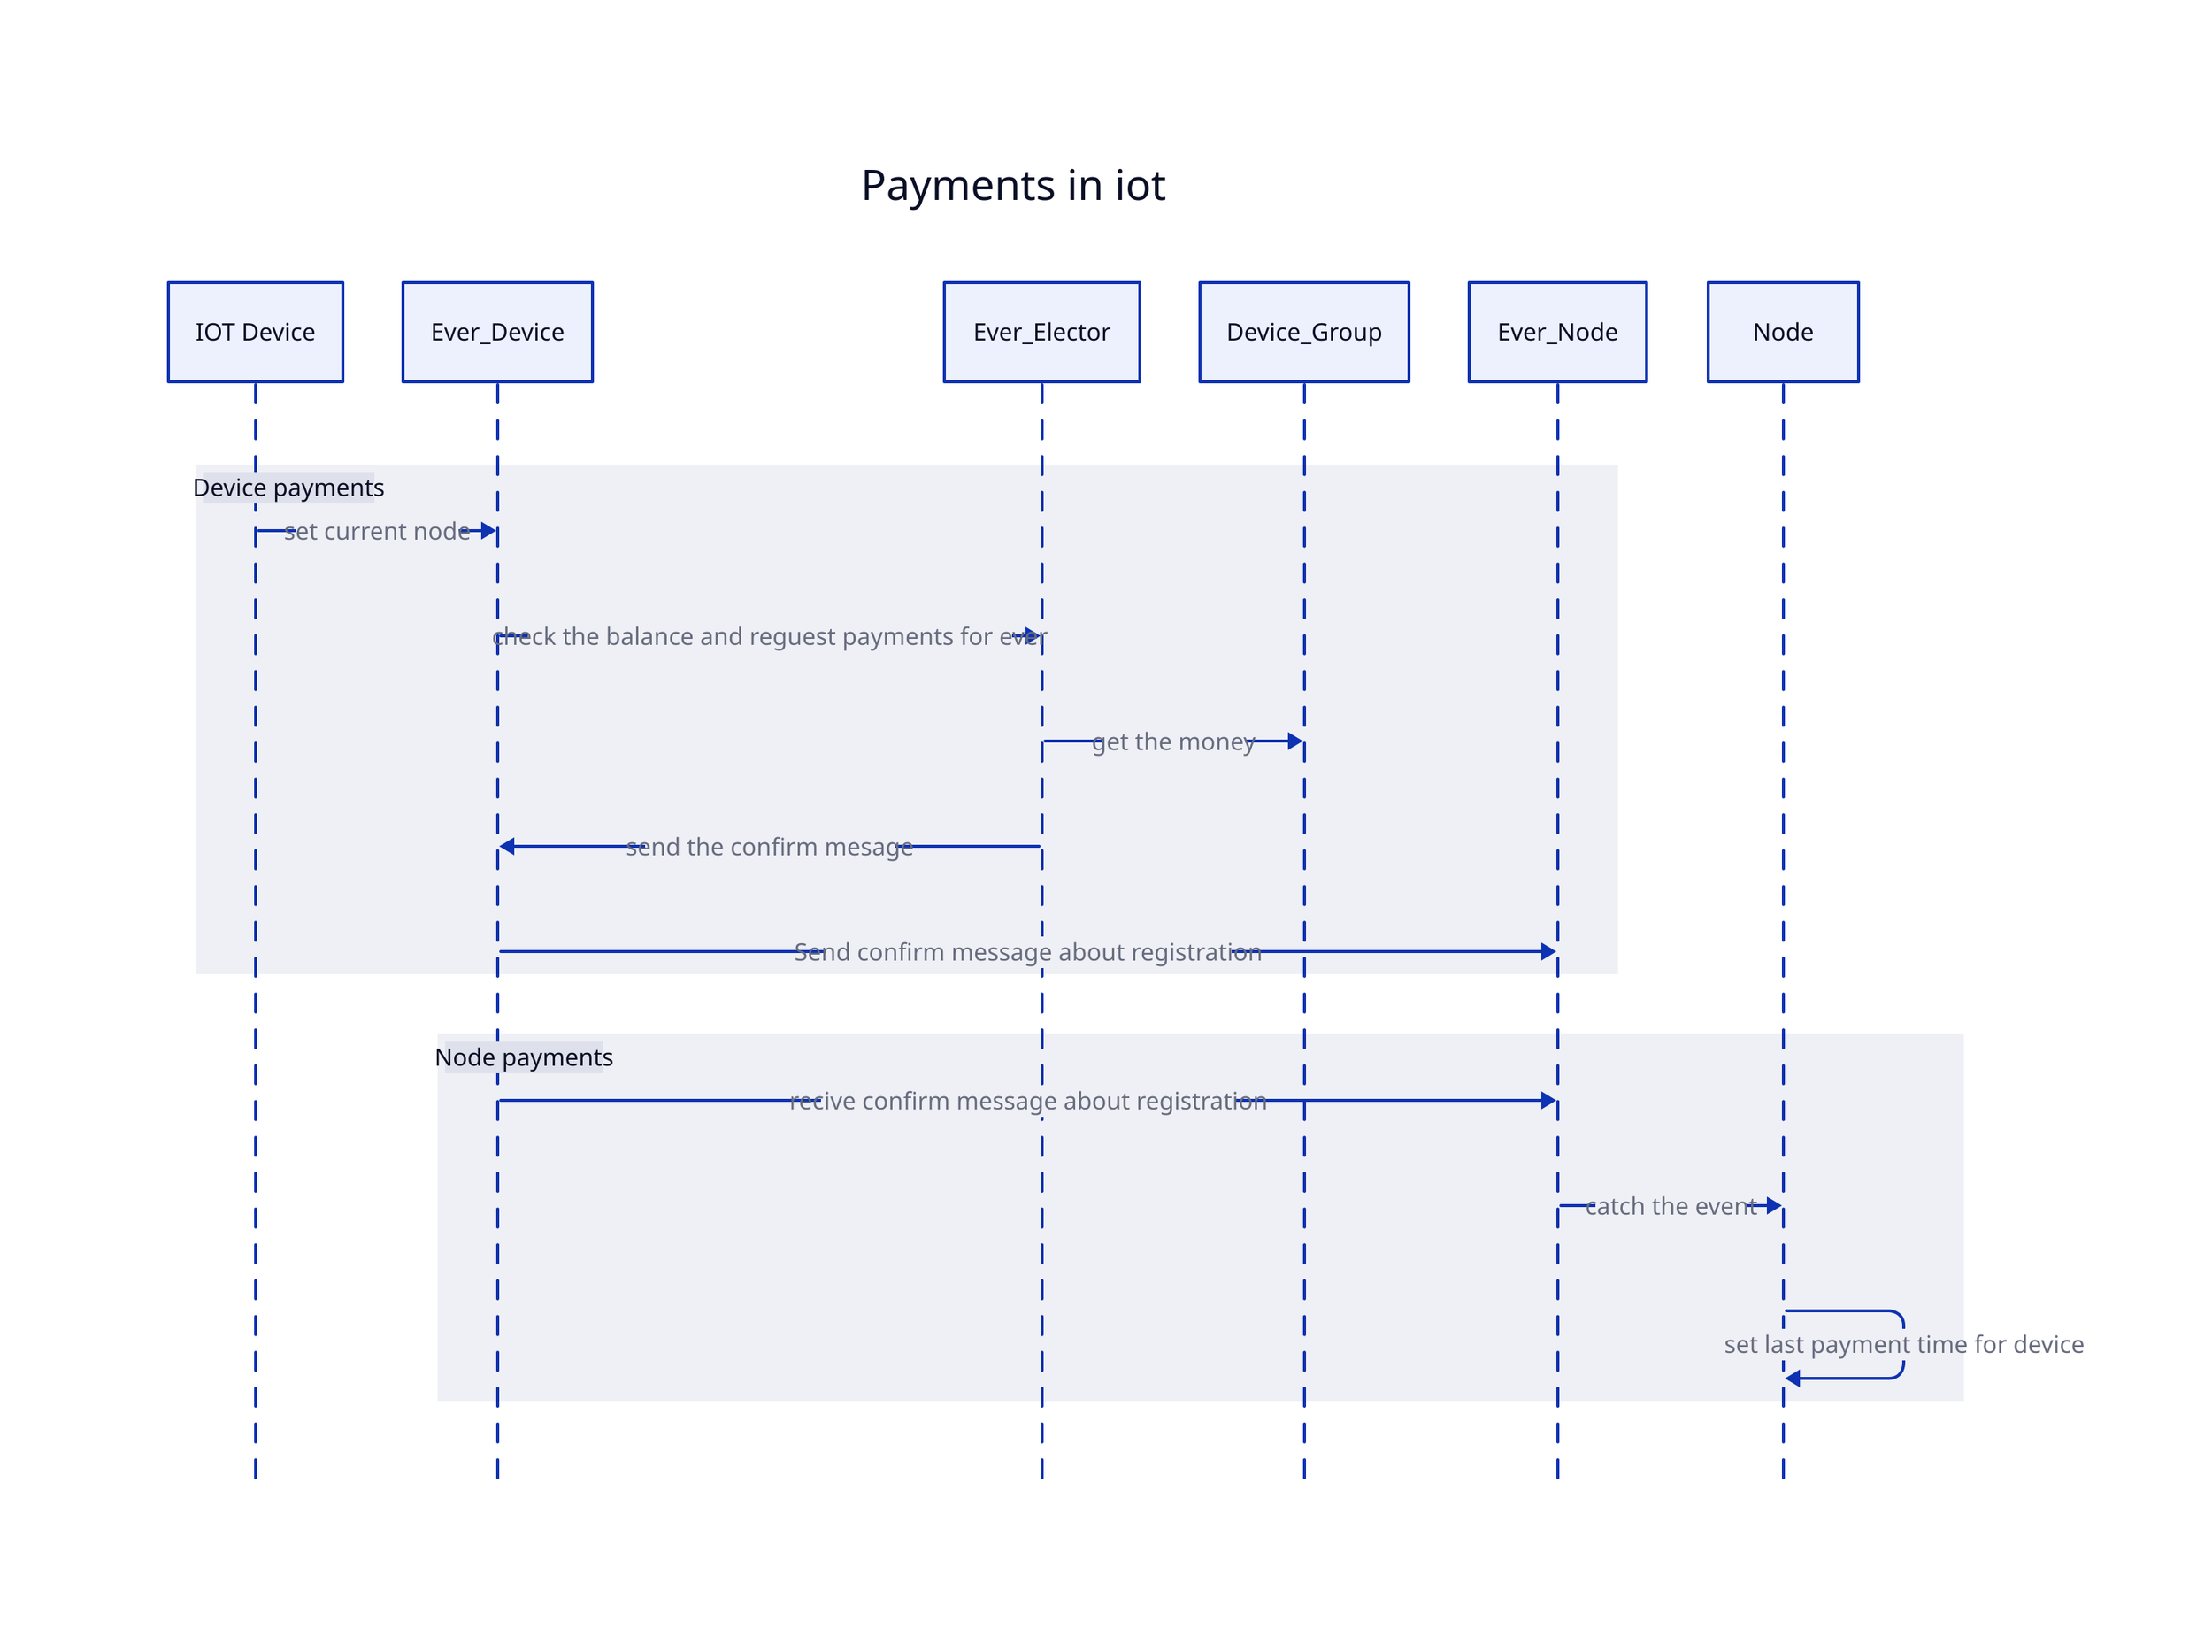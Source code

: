 Payments in iot: {
    shape: sequence_diagram
    Device: IOT Device
    Ever_Device: Ever_Device
    Ever_Elector: Ever_Elector
    Device_Group: Device_Group
    Ever_Node: Ever_Node
    Node: Node
    


    Device payments: {
        Device -> Ever_Device: set current node
        Ever_Device -> Ever_Elector: check the balance and reguest payments for ever
        Ever_Elector -> Device_Group: get the money
        Ever_Elector -> Ever_Device: send the confirm mesage
        Ever_Device -> Ever_Node: Send confirm message about registration  
    }

    Node payments: {
        Ever_Device -> Ever_Node: recive confirm message about registration
        Ever_Node -> Node: catch the event
        Node -> Node: set last payment time for device
    }

}


